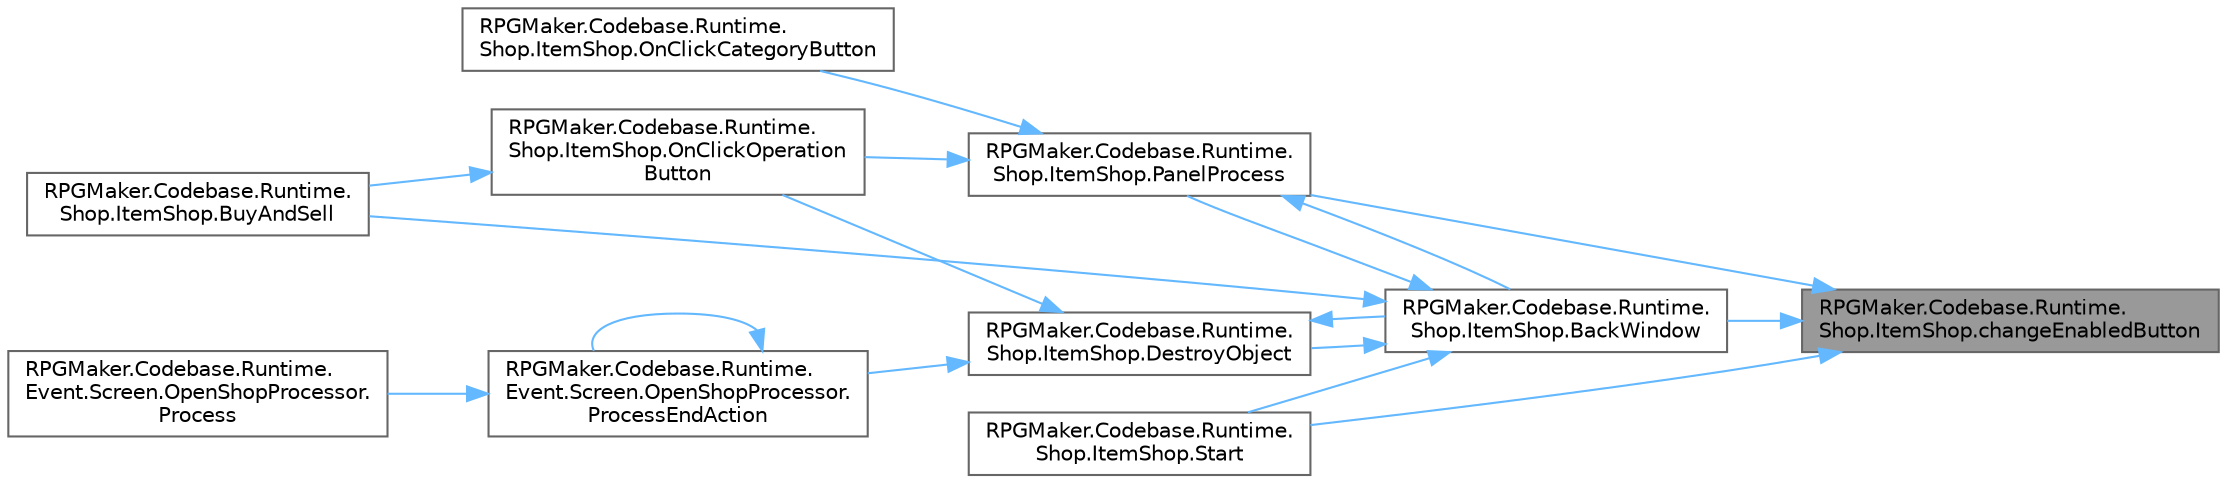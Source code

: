 digraph "RPGMaker.Codebase.Runtime.Shop.ItemShop.changeEnabledButton"
{
 // LATEX_PDF_SIZE
  bgcolor="transparent";
  edge [fontname=Helvetica,fontsize=10,labelfontname=Helvetica,labelfontsize=10];
  node [fontname=Helvetica,fontsize=10,shape=box,height=0.2,width=0.4];
  rankdir="RL";
  Node1 [id="Node000001",label="RPGMaker.Codebase.Runtime.\lShop.ItemShop.changeEnabledButton",height=0.2,width=0.4,color="gray40", fillcolor="grey60", style="filled", fontcolor="black",tooltip="ボタンの有効無効状態を、現在のショップの状態に応じて切り替える"];
  Node1 -> Node2 [id="edge1_Node000001_Node000002",dir="back",color="steelblue1",style="solid",tooltip=" "];
  Node2 [id="Node000002",label="RPGMaker.Codebase.Runtime.\lShop.ItemShop.BackWindow",height=0.2,width=0.4,color="grey40", fillcolor="white", style="filled",URL="$d6/d5c/class_r_p_g_maker_1_1_codebase_1_1_runtime_1_1_shop_1_1_item_shop.html#abc1870a996ee5f639d19c373a693b0f0",tooltip="戻る"];
  Node2 -> Node3 [id="edge2_Node000002_Node000003",dir="back",color="steelblue1",style="solid",tooltip=" "];
  Node3 [id="Node000003",label="RPGMaker.Codebase.Runtime.\lShop.ItemShop.BuyAndSell",height=0.2,width=0.4,color="grey40", fillcolor="white", style="filled",URL="$d6/d5c/class_r_p_g_maker_1_1_codebase_1_1_runtime_1_1_shop_1_1_item_shop.html#a3d324d19c6a2a246dcc2860c09a8eec1",tooltip="確定ボタン"];
  Node2 -> Node4 [id="edge3_Node000002_Node000004",dir="back",color="steelblue1",style="solid",tooltip=" "];
  Node4 [id="Node000004",label="RPGMaker.Codebase.Runtime.\lShop.ItemShop.DestroyObject",height=0.2,width=0.4,color="grey40", fillcolor="white", style="filled",URL="$d6/d5c/class_r_p_g_maker_1_1_codebase_1_1_runtime_1_1_shop_1_1_item_shop.html#a688104998777b21000ebd18751647f22",tooltip=" "];
  Node4 -> Node2 [id="edge4_Node000004_Node000002",dir="back",color="steelblue1",style="solid",tooltip=" "];
  Node4 -> Node5 [id="edge5_Node000004_Node000005",dir="back",color="steelblue1",style="solid",tooltip=" "];
  Node5 [id="Node000005",label="RPGMaker.Codebase.Runtime.\lShop.ItemShop.OnClickOperation\lButton",height=0.2,width=0.4,color="grey40", fillcolor="white", style="filled",URL="$d6/d5c/class_r_p_g_maker_1_1_codebase_1_1_runtime_1_1_shop_1_1_item_shop.html#ad70322d3f3a7c392a08ae8bbdc4213da",tooltip="どの操作を行うかを決定するボタン押下のコールバック"];
  Node5 -> Node3 [id="edge6_Node000005_Node000003",dir="back",color="steelblue1",style="solid",tooltip=" "];
  Node4 -> Node6 [id="edge7_Node000004_Node000006",dir="back",color="steelblue1",style="solid",tooltip=" "];
  Node6 [id="Node000006",label="RPGMaker.Codebase.Runtime.\lEvent.Screen.OpenShopProcessor.\lProcessEndAction",height=0.2,width=0.4,color="grey40", fillcolor="white", style="filled",URL="$de/df4/class_r_p_g_maker_1_1_codebase_1_1_runtime_1_1_event_1_1_screen_1_1_open_shop_processor.html#a1dd32eb60309c871983f39f420863691",tooltip=" "];
  Node6 -> Node7 [id="edge8_Node000006_Node000007",dir="back",color="steelblue1",style="solid",tooltip=" "];
  Node7 [id="Node000007",label="RPGMaker.Codebase.Runtime.\lEvent.Screen.OpenShopProcessor.\lProcess",height=0.2,width=0.4,color="grey40", fillcolor="white", style="filled",URL="$de/df4/class_r_p_g_maker_1_1_codebase_1_1_runtime_1_1_event_1_1_screen_1_1_open_shop_processor.html#a74b2aff934a45b73e841f439afba7f84",tooltip="イベント実行処理"];
  Node6 -> Node6 [id="edge9_Node000006_Node000006",dir="back",color="steelblue1",style="solid",tooltip=" "];
  Node2 -> Node8 [id="edge10_Node000002_Node000008",dir="back",color="steelblue1",style="solid",tooltip=" "];
  Node8 [id="Node000008",label="RPGMaker.Codebase.Runtime.\lShop.ItemShop.PanelProcess",height=0.2,width=0.4,color="grey40", fillcolor="white", style="filled",URL="$d6/d5c/class_r_p_g_maker_1_1_codebase_1_1_runtime_1_1_shop_1_1_item_shop.html#a204a24ac238cf16046378dcc37b7d20c",tooltip=" "];
  Node8 -> Node2 [id="edge11_Node000008_Node000002",dir="back",color="steelblue1",style="solid",tooltip=" "];
  Node8 -> Node9 [id="edge12_Node000008_Node000009",dir="back",color="steelblue1",style="solid",tooltip=" "];
  Node9 [id="Node000009",label="RPGMaker.Codebase.Runtime.\lShop.ItemShop.OnClickCategoryButton",height=0.2,width=0.4,color="grey40", fillcolor="white", style="filled",URL="$d6/d5c/class_r_p_g_maker_1_1_codebase_1_1_runtime_1_1_shop_1_1_item_shop.html#abfdaad61bcacb74747e03e332716a76a",tooltip="どのカテゴリの装備アイテムを表示するかを決定するボタン押下のコールバック"];
  Node8 -> Node5 [id="edge13_Node000008_Node000005",dir="back",color="steelblue1",style="solid",tooltip=" "];
  Node2 -> Node10 [id="edge14_Node000002_Node000010",dir="back",color="steelblue1",style="solid",tooltip=" "];
  Node10 [id="Node000010",label="RPGMaker.Codebase.Runtime.\lShop.ItemShop.Start",height=0.2,width=0.4,color="grey40", fillcolor="white", style="filled",URL="$d6/d5c/class_r_p_g_maker_1_1_codebase_1_1_runtime_1_1_shop_1_1_item_shop.html#a1f31bc216f5bd6c4ba99b64695c91c41",tooltip="処理開始"];
  Node1 -> Node8 [id="edge15_Node000001_Node000008",dir="back",color="steelblue1",style="solid",tooltip=" "];
  Node1 -> Node10 [id="edge16_Node000001_Node000010",dir="back",color="steelblue1",style="solid",tooltip=" "];
}
